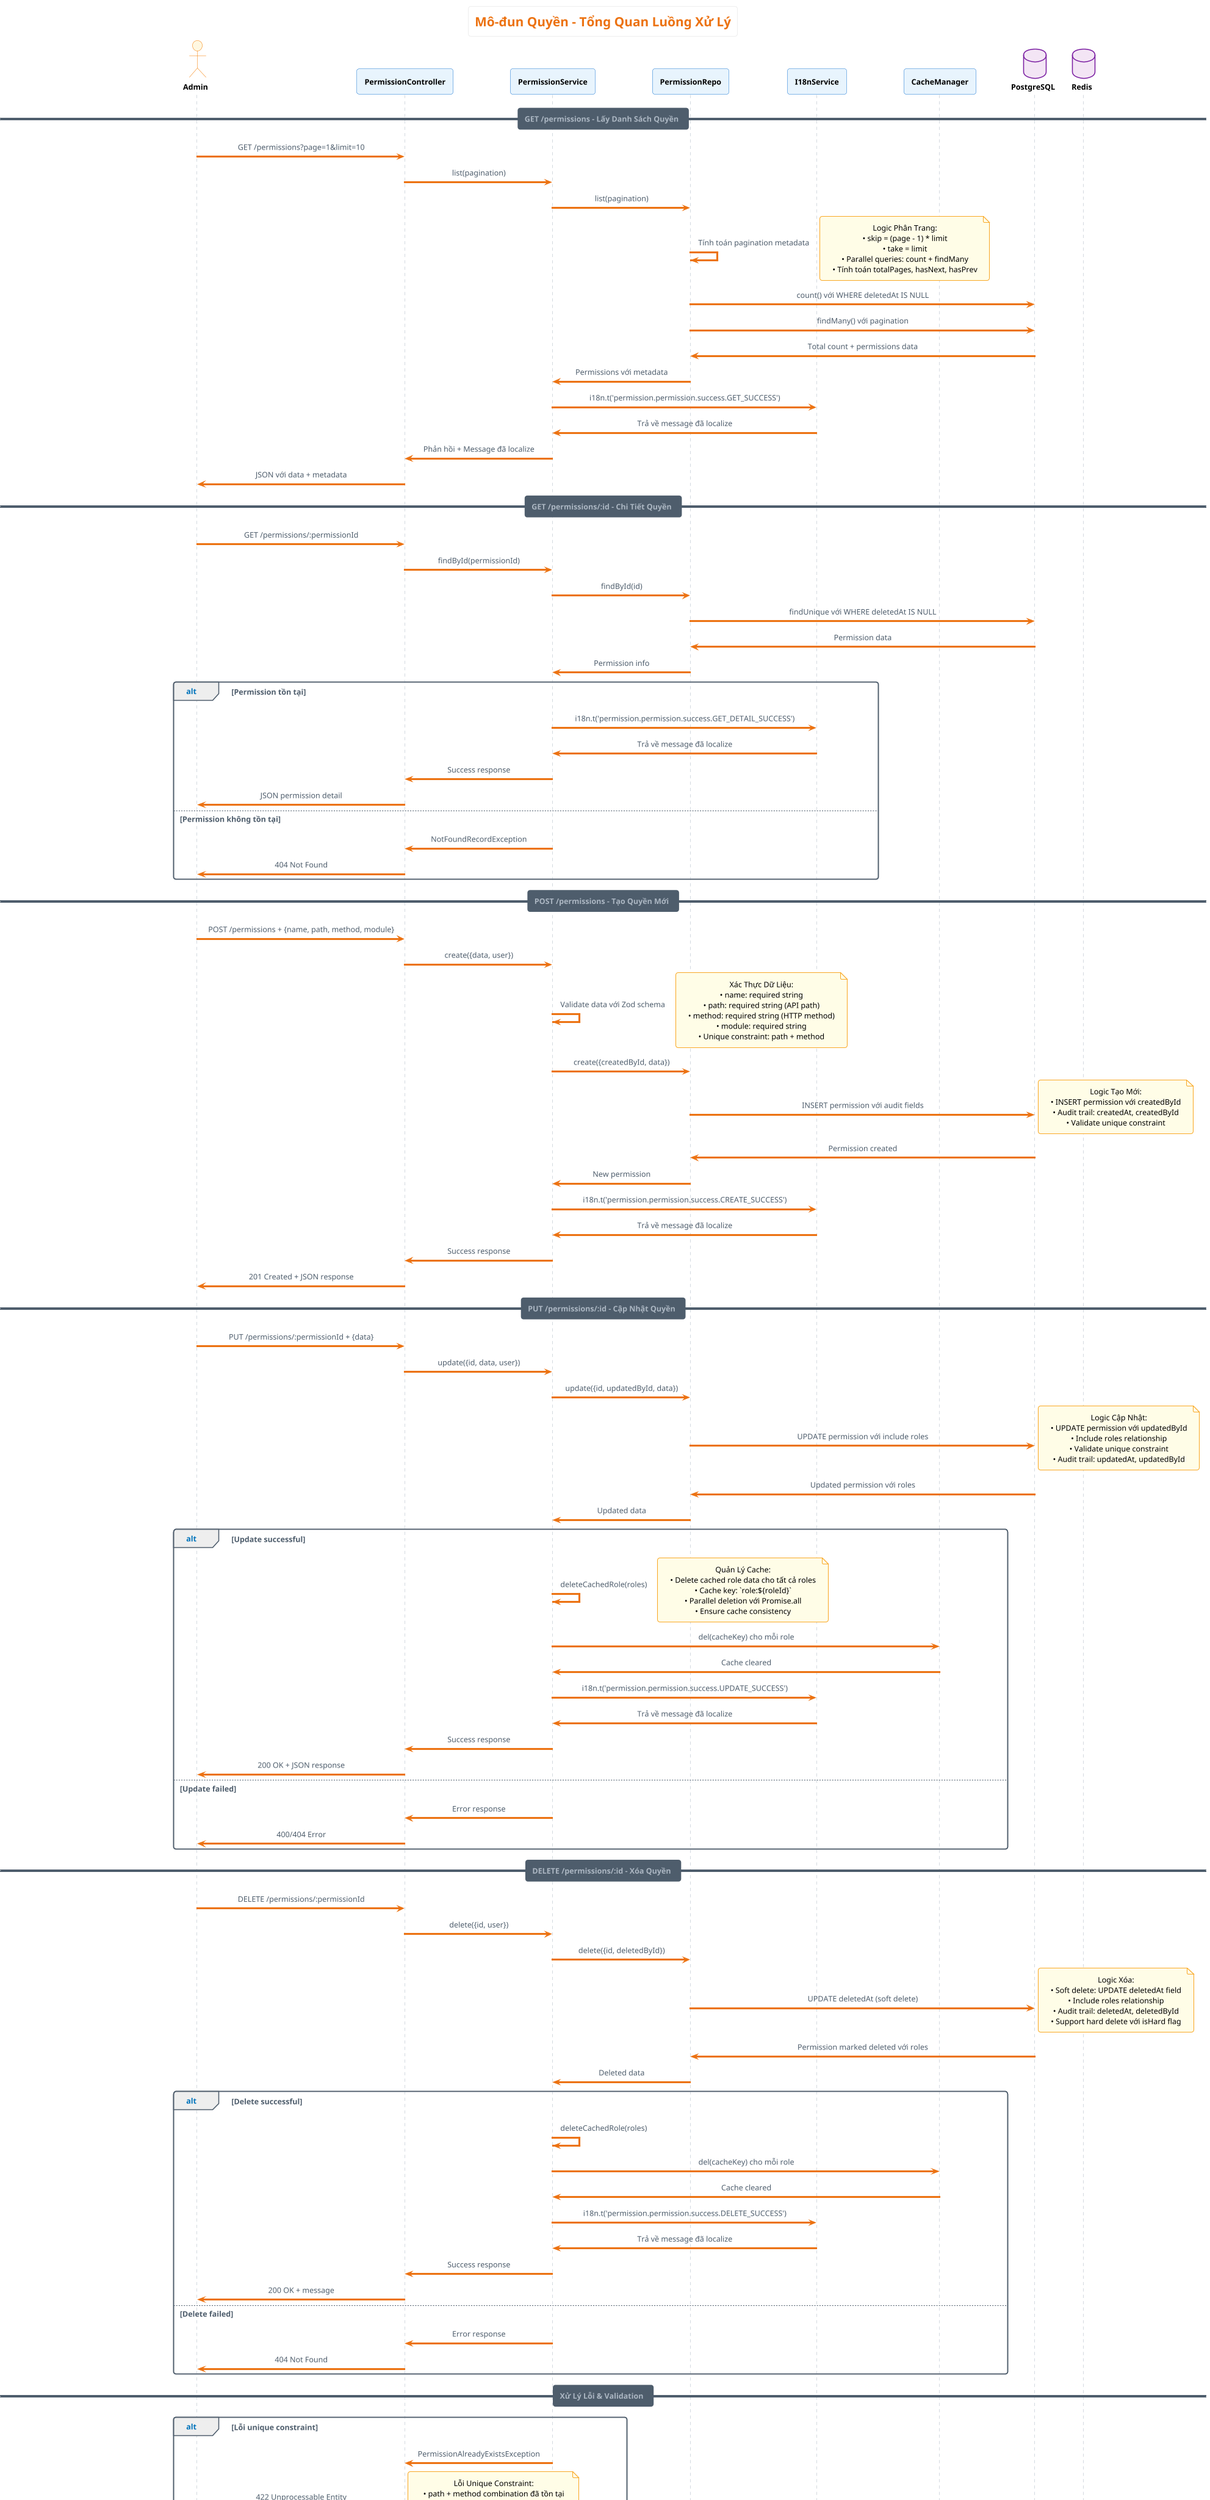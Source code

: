 @startuml
!theme aws-orange
skinparam backgroundColor #FFFFFF
skinparam defaultTextAlignment center
skinparam participant {
    BackgroundColor #E8F4FD
    BorderColor #1976D2
    FontColor #000000
    FontStyle bold
}
skinparam actor {
    BackgroundColor #FFF8E1
    BorderColor #F57C00
    FontColor #000000
    FontStyle bold
}
skinparam database {
    BackgroundColor #F3E5F5
    BorderColor #7B1FA2
    FontColor #000000
    FontStyle bold
}
skinparam note {
    BackgroundColor #FFFDE7
    BorderColor #F9A825
    FontColor #000000
}

title Mô-đun Quyền - Tổng Quan Luồng Xử Lý
note top : Hệ thống quản lý quyền với cache management và role relationships

actor "Admin" as Admin
participant "PermissionController" as PC
participant "PermissionService" as PS
participant "PermissionRepo" as PR
participant "I18nService" as IS
participant "CacheManager" as CM
database "PostgreSQL" as DB
database "Redis" as RD

== GET /permissions - Lấy Danh Sách Quyền ==
Admin -> PC: GET /permissions?page=1&limit=10
PC -> PS: list(pagination)

PS -> PR: list(pagination)
PR -> PR: Tính toán pagination metadata
note right
Logic Phân Trang:
• skip = (page - 1) * limit
• take = limit
• Parallel queries: count + findMany
• Tính toán totalPages, hasNext, hasPrev
end note

PR -> DB: count() với WHERE deletedAt IS NULL
PR -> DB: findMany() với pagination
DB -> PR: Total count + permissions data
PR -> PS: Permissions với metadata
PS -> IS: i18n.t('permission.permission.success.GET_SUCCESS')
IS -> PS: Trả về message đã localize
PS -> PC: Phản hồi + Message đã localize
PC -> Admin: JSON với data + metadata

== GET /permissions/:id - Chi Tiết Quyền ==
Admin -> PC: GET /permissions/:permissionId
PC -> PS: findById(permissionId)

PS -> PR: findById(id)
PR -> DB: findUnique với WHERE deletedAt IS NULL
DB -> PR: Permission data
PR -> PS: Permission info

alt Permission tồn tại
    PS -> IS: i18n.t('permission.permission.success.GET_DETAIL_SUCCESS')
    IS -> PS: Trả về message đã localize
    PS -> PC: Success response
    PC -> Admin: JSON permission detail
else Permission không tồn tại
    PS -> PC: NotFoundRecordException
    PC -> Admin: 404 Not Found
end

== POST /permissions - Tạo Quyền Mới ==
Admin -> PC: POST /permissions + {name, path, method, module}
PC -> PS: create({data, user})

PS -> PS: Validate data với Zod schema
note right
Xác Thực Dữ Liệu:
• name: required string
• path: required string (API path)
• method: required string (HTTP method)
• module: required string
• Unique constraint: path + method
end note

PS -> PR: create({createdById, data})
PR -> DB: INSERT permission với audit fields
note right
Logic Tạo Mới:
• INSERT permission với createdById
• Audit trail: createdAt, createdById
• Validate unique constraint
end note
DB -> PR: Permission created
PR -> PS: New permission
PS -> IS: i18n.t('permission.permission.success.CREATE_SUCCESS')
IS -> PS: Trả về message đã localize
PS -> PC: Success response
PC -> Admin: 201 Created + JSON response

== PUT /permissions/:id - Cập Nhật Quyền ==
Admin -> PC: PUT /permissions/:permissionId + {data}
PC -> PS: update({id, data, user})

PS -> PR: update({id, updatedById, data})
PR -> DB: UPDATE permission với include roles
note right
Logic Cập Nhật:
• UPDATE permission với updatedById
• Include roles relationship
• Validate unique constraint
• Audit trail: updatedAt, updatedById
end note
DB -> PR: Updated permission với roles
PR -> PS: Updated data

alt Update successful
    PS -> PS: deleteCachedRole(roles)
    note right
    Quản Lý Cache:
    • Delete cached role data cho tất cả roles
    • Cache key: `role:${roleId}`
    • Parallel deletion với Promise.all
    • Ensure cache consistency
    end note
    PS -> CM: del(cacheKey) cho mỗi role
    CM -> PS: Cache cleared
    PS -> IS: i18n.t('permission.permission.success.UPDATE_SUCCESS')
    IS -> PS: Trả về message đã localize
    PS -> PC: Success response
    PC -> Admin: 200 OK + JSON response
else Update failed
    PS -> PC: Error response
    PC -> Admin: 400/404 Error
end

== DELETE /permissions/:id - Xóa Quyền ==
Admin -> PC: DELETE /permissions/:permissionId
PC -> PS: delete({id, user})

PS -> PR: delete({id, deletedById})
PR -> DB: UPDATE deletedAt (soft delete)
note right
Logic Xóa:
• Soft delete: UPDATE deletedAt field
• Include roles relationship
• Audit trail: deletedAt, deletedById
• Support hard delete với isHard flag
end note
DB -> PR: Permission marked deleted với roles
PR -> PS: Deleted data

alt Delete successful
    PS -> PS: deleteCachedRole(roles)
    PS -> CM: del(cacheKey) cho mỗi role
    CM -> PS: Cache cleared
    PS -> IS: i18n.t('permission.permission.success.DELETE_SUCCESS')
    IS -> PS: Trả về message đã localize
    PS -> PC: Success response
    PC -> Admin: 200 OK + message
else Delete failed
    PS -> PC: Error response
    PC -> Admin: 404 Not Found
end

== Xử Lý Lỗi & Validation ==
alt Lỗi unique constraint
    PS -> PC: PermissionAlreadyExistsException
    PC -> Admin: 422 Unprocessable Entity
    note right
    Lỗi Unique Constraint:
    • path + method combination đã tồn tại
    • Duplicate permission không được phép
    • Clear error message cho user
    end note

else Lỗi không tìm thấy
    PS -> PC: NotFoundRecordException
    PC -> Admin: 404 Not Found

else Lỗi validation dữ liệu
    PS -> PC: ValidationException
    PC -> Admin: 422 Unprocessable Entity

else Lỗi database
    PS -> PC: DatabaseException
    PC -> Admin: 500 Internal Server Error
end

== Cache Management ==
alt Cache operations
    PS -> CM: del(cacheKey)
    note right
    Thao Tác Cache:
    • Delete role cache khi permission thay đổi
    • Cache key format: `role:${roleId}`
    • Parallel deletion với Promise.all
    • Ensure data consistency
    end note
    CM -> PS: Cache operation result
end

== Trả Kết Quả ==
PS -> IS: i18n.t('permission.permission.success.XXX')
IS -> PS: Trả về message đã localize
PS -> PC: Phản hồi + Message đã localize
PC -> Admin: JSON Response với metadata đầy đủ

note bottom
**Đặc điểm chính của module Permission:**
• CRUD operations đầy đủ với audit trail
• Soft delete pattern với hard delete option
• Cache management cho role relationships
• Unique constraint validation (path + method)
• Pagination với metadata đầy đủ
• Multi-language support
• Comprehensive error handling
• Role relationship management
end note

@enduml
